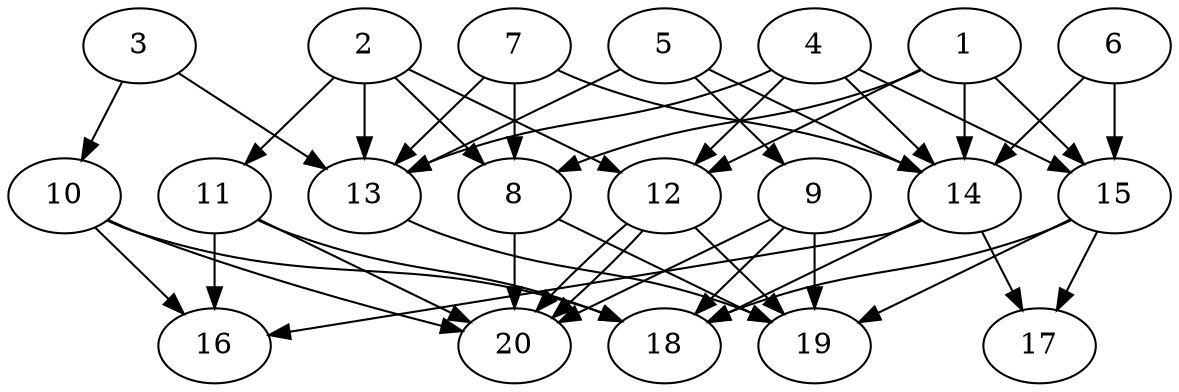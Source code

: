 // DAG automatically generated by daggen at Thu Oct  3 13:58:43 2019
// ./daggen --dot -n 20 --ccr 0.4 --fat 0.7 --regular 0.9 --density 0.7 --mindata 5242880 --maxdata 52428800 
digraph G {
  1 [size="51699200", alpha="0.15", expect_size="20679680"] 
  1 -> 8 [size ="20679680"]
  1 -> 12 [size ="20679680"]
  1 -> 14 [size ="20679680"]
  1 -> 15 [size ="20679680"]
  2 [size="14451200", alpha="0.01", expect_size="5780480"] 
  2 -> 8 [size ="5780480"]
  2 -> 11 [size ="5780480"]
  2 -> 12 [size ="5780480"]
  2 -> 13 [size ="5780480"]
  3 [size="107944960", alpha="0.04", expect_size="43177984"] 
  3 -> 10 [size ="43177984"]
  3 -> 13 [size ="43177984"]
  4 [size="124966400", alpha="0.19", expect_size="49986560"] 
  4 -> 12 [size ="49986560"]
  4 -> 13 [size ="49986560"]
  4 -> 14 [size ="49986560"]
  4 -> 15 [size ="49986560"]
  5 [size="23654400", alpha="0.04", expect_size="9461760"] 
  5 -> 9 [size ="9461760"]
  5 -> 13 [size ="9461760"]
  5 -> 14 [size ="9461760"]
  6 [size="125557760", alpha="0.18", expect_size="50223104"] 
  6 -> 14 [size ="50223104"]
  6 -> 15 [size ="50223104"]
  7 [size="105579520", alpha="0.20", expect_size="42231808"] 
  7 -> 8 [size ="42231808"]
  7 -> 13 [size ="42231808"]
  7 -> 14 [size ="42231808"]
  8 [size="23477760", alpha="0.03", expect_size="9391104"] 
  8 -> 19 [size ="9391104"]
  8 -> 20 [size ="9391104"]
  9 [size="78796800", alpha="0.18", expect_size="31518720"] 
  9 -> 18 [size ="31518720"]
  9 -> 19 [size ="31518720"]
  9 -> 20 [size ="31518720"]
  10 [size="60380160", alpha="0.10", expect_size="24152064"] 
  10 -> 16 [size ="24152064"]
  10 -> 18 [size ="24152064"]
  10 -> 20 [size ="24152064"]
  11 [size="71590400", alpha="0.15", expect_size="28636160"] 
  11 -> 16 [size ="28636160"]
  11 -> 18 [size ="28636160"]
  11 -> 20 [size ="28636160"]
  12 [size="42426880", alpha="0.06", expect_size="16970752"] 
  12 -> 19 [size ="16970752"]
  12 -> 20 [size ="16970752"]
  12 -> 20 [size ="16970752"]
  13 [size="47221760", alpha="0.19", expect_size="18888704"] 
  13 -> 19 [size ="18888704"]
  14 [size="72583680", alpha="0.03", expect_size="29033472"] 
  14 -> 16 [size ="29033472"]
  14 -> 17 [size ="29033472"]
  14 -> 18 [size ="29033472"]
  15 [size="67709440", alpha="0.03", expect_size="27083776"] 
  15 -> 17 [size ="27083776"]
  15 -> 18 [size ="27083776"]
  15 -> 19 [size ="27083776"]
  16 [size="88803840", alpha="0.04", expect_size="35521536"] 
  17 [size="77580800", alpha="0.16", expect_size="31032320"] 
  18 [size="76472320", alpha="0.08", expect_size="30588928"] 
  19 [size="95541760", alpha="0.06", expect_size="38216704"] 
  20 [size="84093440", alpha="0.08", expect_size="33637376"] 
}
